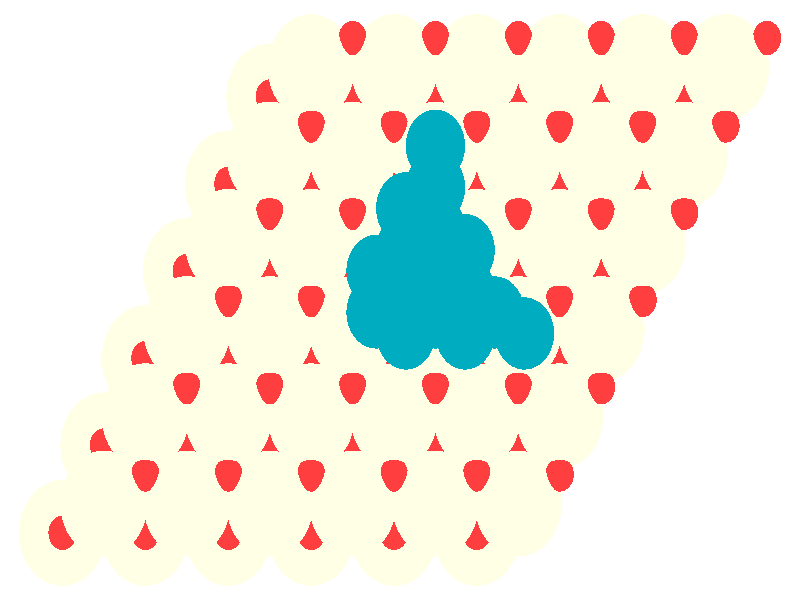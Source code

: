 #include "colors.inc"
#include "finish.inc"

global_settings {assumed_gamma 1 max_trace_level 6}
background {color White}
camera {orthographic
  right -37.48*x up 23.11*y
  direction 1.00*z
  location <0,0,50.00> look_at <0,0,0>}
light_source {<  2.00,   3.00,  40.00> color White
  area_light <0.70, 0, 0>, <0, 0.70, 0>, 3, 3
  adaptive 1 jitter}

#declare simple = finish {phong 0.7}
#declare pale = finish {ambient .5 diffuse .85 roughness .001 specular 0.200 }
#declare intermediate = finish {ambient 0.3 diffuse 0.6 specular 0.10 roughness 0.04 }
#declare vmd = finish {ambient .0 diffuse .65 phong 0.1 phong_size 40. specular 0.500 }
#declare jmol = finish {ambient .2 diffuse .6 specular 1 roughness .001 metallic}
#declare ase2 = finish {ambient 0.05 brilliance 3 diffuse 0.6 metallic specular 0.70 roughness 0.04 reflection 0.15}
#declare ase3 = finish {ambient .15 brilliance 2 diffuse .6 metallic specular 1. roughness .001 reflection .0}
#declare glass = finish {ambient .05 diffuse .3 specular 1. roughness .001}
#declare glass2 = finish {ambient .0 diffuse .3 specular 1. reflection .25 roughness .001}
#declare Rcell = 0.020;
#declare Rbond = 0.100;

#macro atom(LOC, R, COL, TRANS, FIN)
  sphere{LOC, R texture{pigment{color COL transmit TRANS} finish{FIN}}}
#end
#macro constrain(LOC, R, COL, TRANS FIN)
union{torus{R, Rcell rotate 45*z texture{pigment{color COL transmit TRANS} finish{FIN}}}
      torus{R, Rcell rotate -45*z texture{pigment{color COL transmit TRANS} finish{FIN}}}
      translate LOC}
#end

atom(<-15.81,  -8.97, -13.51>, 2.04, rgb <1.00, 1.00, 0.78>, 0.0, ase3) // #0 
atom(<-13.87,  -5.60, -13.51>, 2.04, rgb <1.00, 1.00, 0.78>, 0.0, ase3) // #1 
atom(<-11.93,  -8.97, -13.51>, 2.04, rgb <1.00, 1.00, 0.78>, 0.0, ase3) // #2 
atom(< -9.99,  -5.60, -13.51>, 2.04, rgb <1.00, 1.00, 0.78>, 0.0, ase3) // #3 
atom(< -9.99,  -7.84, -12.71>, 0.66, rgb <1.00, 0.05, 0.05>, 0.0, ase3) // #4 
atom(<-13.87,  -5.60, -11.13>, 0.66, rgb <1.00, 0.05, 0.05>, 0.0, ase3) // #5 
atom(< -8.04,  -4.48, -12.71>, 0.66, rgb <1.00, 0.05, 0.05>, 0.0, ase3) // #6 
atom(<-15.81,  -8.97, -11.13>, 0.66, rgb <1.00, 0.05, 0.05>, 0.0, ase3) // #7 
atom(<-13.87,  -7.84, -12.71>, 0.66, rgb <1.00, 0.05, 0.05>, 0.0, ase3) // #8 
atom(< -9.99,  -5.60, -11.13>, 0.66, rgb <1.00, 0.05, 0.05>, 0.0, ase3) // #9 
atom(<-11.93,  -4.48, -12.71>, 0.66, rgb <1.00, 0.05, 0.05>, 0.0, ase3) // #10 
atom(<-11.93,  -8.97, -11.13>, 0.66, rgb <1.00, 0.05, 0.05>, 0.0, ase3) // #11 
atom(< -8.04,  -4.48, -10.34>, 2.04, rgb <1.00, 1.00, 0.78>, 0.0, ase3) // #12 
atom(< -9.99,  -7.84, -10.34>, 2.04, rgb <1.00, 1.00, 0.78>, 0.0, ase3) // #13 
atom(<-11.93,  -4.48, -10.34>, 2.04, rgb <1.00, 1.00, 0.78>, 0.0, ase3) // #14 
atom(<-13.87,  -7.84, -10.34>, 2.04, rgb <1.00, 1.00, 0.78>, 0.0, ase3) // #15 
atom(< -9.99,  -3.36,  -9.54>, 0.66, rgb <1.00, 0.05, 0.05>, 0.0, ase3) // #16 
atom(<-11.93,  -6.72,  -9.54>, 0.66, rgb <1.00, 0.05, 0.05>, 0.0, ase3) // #17 
atom(< -6.10,  -3.36,  -9.54>, 0.66, rgb <1.00, 0.05, 0.05>, 0.0, ase3) // #18 
atom(< -8.04,  -6.72,  -9.54>, 0.66, rgb <1.00, 0.05, 0.05>, 0.0, ase3) // #19 
atom(<-11.93,  -2.24, -13.51>, 2.04, rgb <1.00, 1.00, 0.78>, 0.0, ase3) // #20 
atom(< -9.99,   1.12, -13.51>, 2.04, rgb <1.00, 1.00, 0.78>, 0.0, ase3) // #21 
atom(< -8.04,  -2.24, -13.51>, 2.04, rgb <1.00, 1.00, 0.78>, 0.0, ase3) // #22 
atom(< -6.10,   1.12, -13.51>, 2.04, rgb <1.00, 1.00, 0.78>, 0.0, ase3) // #23 
atom(< -6.10,  -1.12, -12.71>, 0.66, rgb <1.00, 0.05, 0.05>, 0.0, ase3) // #24 
atom(< -9.99,   1.12, -11.13>, 0.66, rgb <1.00, 0.05, 0.05>, 0.0, ase3) // #25 
atom(< -4.16,   2.24, -12.71>, 0.66, rgb <1.00, 0.05, 0.05>, 0.0, ase3) // #26 
atom(<-11.93,  -2.24, -11.13>, 0.66, rgb <1.00, 0.05, 0.05>, 0.0, ase3) // #27 
atom(< -9.99,  -1.12, -12.71>, 0.66, rgb <1.00, 0.05, 0.05>, 0.0, ase3) // #28 
atom(< -6.10,   1.12, -11.13>, 0.66, rgb <1.00, 0.05, 0.05>, 0.0, ase3) // #29 
atom(< -8.04,   2.24, -12.71>, 0.66, rgb <1.00, 0.05, 0.05>, 0.0, ase3) // #30 
atom(< -8.04,  -2.24, -11.13>, 0.66, rgb <1.00, 0.05, 0.05>, 0.0, ase3) // #31 
atom(< -4.16,   2.24, -10.34>, 2.04, rgb <1.00, 1.00, 0.78>, 0.0, ase3) // #32 
atom(< -6.10,  -1.12, -10.34>, 2.04, rgb <1.00, 1.00, 0.78>, 0.0, ase3) // #33 
atom(< -8.04,   2.24, -10.34>, 2.04, rgb <1.00, 1.00, 0.78>, 0.0, ase3) // #34 
atom(< -9.99,  -1.12, -10.34>, 2.04, rgb <1.00, 1.00, 0.78>, 0.0, ase3) // #35 
atom(< -6.10,   3.36,  -9.54>, 0.66, rgb <1.00, 0.05, 0.05>, 0.0, ase3) // #36 
atom(< -8.04,   0.00,  -9.54>, 0.66, rgb <1.00, 0.05, 0.05>, 0.0, ase3) // #37 
atom(< -2.22,   3.36,  -9.54>, 0.66, rgb <1.00, 0.05, 0.05>, 0.0, ase3) // #38 
atom(< -4.16,   0.00,  -9.54>, 0.66, rgb <1.00, 0.05, 0.05>, 0.0, ase3) // #39 
atom(< -8.04,   4.48, -13.51>, 2.04, rgb <1.00, 1.00, 0.78>, 0.0, ase3) // #40 
atom(< -6.10,   7.84, -13.51>, 2.04, rgb <1.00, 1.00, 0.78>, 0.0, ase3) // #41 
atom(< -4.16,   4.48, -13.51>, 2.04, rgb <1.00, 1.00, 0.78>, 0.0, ase3) // #42 
atom(< -2.22,   7.84, -13.51>, 2.04, rgb <1.00, 1.00, 0.78>, 0.0, ase3) // #43 
atom(< -2.22,   5.60, -12.71>, 0.66, rgb <1.00, 0.05, 0.05>, 0.0, ase3) // #44 
atom(< -6.10,   7.84, -11.13>, 0.66, rgb <1.00, 0.05, 0.05>, 0.0, ase3) // #45 
atom(< -0.28,   8.97, -12.71>, 0.66, rgb <1.00, 0.05, 0.05>, 0.0, ase3) // #46 
atom(< -8.04,   4.48, -11.13>, 0.66, rgb <1.00, 0.05, 0.05>, 0.0, ase3) // #47 
atom(< -6.10,   5.60, -12.71>, 0.66, rgb <1.00, 0.05, 0.05>, 0.0, ase3) // #48 
atom(< -2.22,   7.84, -11.13>, 0.66, rgb <1.00, 0.05, 0.05>, 0.0, ase3) // #49 
atom(< -4.16,   8.97, -12.71>, 0.66, rgb <1.00, 0.05, 0.05>, 0.0, ase3) // #50 
atom(< -4.16,   4.48, -11.13>, 0.66, rgb <1.00, 0.05, 0.05>, 0.0, ase3) // #51 
atom(< -0.28,   8.97, -10.34>, 2.04, rgb <1.00, 1.00, 0.78>, 0.0, ase3) // #52 
atom(< -2.22,   5.60, -10.34>, 2.04, rgb <1.00, 1.00, 0.78>, 0.0, ase3) // #53 
atom(< -4.16,   8.97, -10.34>, 2.04, rgb <1.00, 1.00, 0.78>, 0.0, ase3) // #54 
atom(< -6.10,   5.60, -10.34>, 2.04, rgb <1.00, 1.00, 0.78>, 0.0, ase3) // #55 
atom(< -2.22,  10.09,  -9.54>, 0.66, rgb <1.00, 0.05, 0.05>, 0.0, ase3) // #56 
atom(< -4.16,   6.72,  -9.54>, 0.66, rgb <1.00, 0.05, 0.05>, 0.0, ase3) // #57 
atom(<  1.66,  10.09,  -9.54>, 0.66, rgb <1.00, 0.05, 0.05>, 0.0, ase3) // #58 
atom(< -0.28,   6.72,  -9.54>, 0.66, rgb <1.00, 0.05, 0.05>, 0.0, ase3) // #59 
atom(< -8.04,  -8.97, -13.51>, 2.04, rgb <1.00, 1.00, 0.78>, 0.0, ase3) // #60 
atom(< -6.10,  -5.60, -13.51>, 2.04, rgb <1.00, 1.00, 0.78>, 0.0, ase3) // #61 
atom(< -4.16,  -8.97, -13.51>, 2.04, rgb <1.00, 1.00, 0.78>, 0.0, ase3) // #62 
atom(< -2.22,  -5.60, -13.51>, 2.04, rgb <1.00, 1.00, 0.78>, 0.0, ase3) // #63 
atom(< -2.22,  -7.84, -12.71>, 0.66, rgb <1.00, 0.05, 0.05>, 0.0, ase3) // #64 
atom(< -6.10,  -5.60, -11.13>, 0.66, rgb <1.00, 0.05, 0.05>, 0.0, ase3) // #65 
atom(< -0.28,  -4.48, -12.71>, 0.66, rgb <1.00, 0.05, 0.05>, 0.0, ase3) // #66 
atom(< -8.04,  -8.97, -11.13>, 0.66, rgb <1.00, 0.05, 0.05>, 0.0, ase3) // #67 
atom(< -6.10,  -7.84, -12.71>, 0.66, rgb <1.00, 0.05, 0.05>, 0.0, ase3) // #68 
atom(< -2.22,  -5.60, -11.13>, 0.66, rgb <1.00, 0.05, 0.05>, 0.0, ase3) // #69 
atom(< -4.16,  -4.48, -12.71>, 0.66, rgb <1.00, 0.05, 0.05>, 0.0, ase3) // #70 
atom(< -4.16,  -8.97, -11.13>, 0.66, rgb <1.00, 0.05, 0.05>, 0.0, ase3) // #71 
atom(< -0.28,  -4.48, -10.34>, 2.04, rgb <1.00, 1.00, 0.78>, 0.0, ase3) // #72 
atom(< -2.22,  -7.84, -10.34>, 2.04, rgb <1.00, 1.00, 0.78>, 0.0, ase3) // #73 
atom(< -4.16,  -4.48, -10.34>, 2.04, rgb <1.00, 1.00, 0.78>, 0.0, ase3) // #74 
atom(< -6.10,  -7.84, -10.34>, 2.04, rgb <1.00, 1.00, 0.78>, 0.0, ase3) // #75 
atom(< -2.22,  -3.36,  -9.54>, 0.66, rgb <1.00, 0.05, 0.05>, 0.0, ase3) // #76 
atom(< -4.16,  -6.72,  -9.54>, 0.66, rgb <1.00, 0.05, 0.05>, 0.0, ase3) // #77 
atom(<  1.66,  -3.36,  -9.54>, 0.66, rgb <1.00, 0.05, 0.05>, 0.0, ase3) // #78 
atom(< -0.28,  -6.72,  -9.54>, 0.66, rgb <1.00, 0.05, 0.05>, 0.0, ase3) // #79 
atom(< -4.16,  -2.24, -13.51>, 2.04, rgb <1.00, 1.00, 0.78>, 0.0, ase3) // #80 
atom(< -2.22,   1.12, -13.51>, 2.04, rgb <1.00, 1.00, 0.78>, 0.0, ase3) // #81 
atom(< -0.28,  -2.24, -13.51>, 2.04, rgb <1.00, 1.00, 0.78>, 0.0, ase3) // #82 
atom(<  1.66,   1.12, -13.51>, 2.04, rgb <1.00, 1.00, 0.78>, 0.0, ase3) // #83 
atom(<  1.66,  -1.12, -12.71>, 0.66, rgb <1.00, 0.05, 0.05>, 0.0, ase3) // #84 
atom(< -2.22,   1.12, -11.13>, 0.66, rgb <1.00, 0.05, 0.05>, 0.0, ase3) // #85 
atom(<  3.60,   2.24, -12.71>, 0.66, rgb <1.00, 0.05, 0.05>, 0.0, ase3) // #86 
atom(< -4.16,  -2.24, -11.13>, 0.66, rgb <1.00, 0.05, 0.05>, 0.0, ase3) // #87 
atom(< -2.22,  -1.12, -12.71>, 0.66, rgb <1.00, 0.05, 0.05>, 0.0, ase3) // #88 
atom(<  1.66,   1.12,  -9.08>, 0.66, rgb <1.00, 0.05, 0.05>, 0.0, ase3) // #89 
atom(< -0.28,   2.24, -12.71>, 0.66, rgb <1.00, 0.05, 0.05>, 0.0, ase3) // #90 
atom(< -0.28,  -2.24, -11.13>, 0.66, rgb <1.00, 0.05, 0.05>, 0.0, ase3) // #91 
atom(<  3.60,   2.24, -10.34>, 2.04, rgb <1.00, 1.00, 0.78>, 0.0, ase3) // #92 
atom(<  1.66,  -1.12, -10.34>, 2.04, rgb <1.00, 1.00, 0.78>, 0.0, ase3) // #93 
atom(< -0.28,   2.24, -10.34>, 2.04, rgb <1.00, 1.00, 0.78>, 0.0, ase3) // #94 
atom(< -2.22,  -1.12, -10.34>, 2.04, rgb <1.00, 1.00, 0.78>, 0.0, ase3) // #95 
atom(<  1.66,   3.36,  -9.54>, 0.66, rgb <1.00, 0.05, 0.05>, 0.0, ase3) // #96 
atom(< -0.28,   0.00,  -9.54>, 0.66, rgb <1.00, 0.05, 0.05>, 0.0, ase3) // #97 
atom(<  5.54,   3.36,  -9.54>, 0.66, rgb <1.00, 0.05, 0.05>, 0.0, ase3) // #98 
atom(<  3.60,   0.00,  -9.54>, 0.66, rgb <1.00, 0.05, 0.05>, 0.0, ase3) // #99 
atom(< -0.28,   4.48, -13.51>, 2.04, rgb <1.00, 1.00, 0.78>, 0.0, ase3) // #100 
atom(<  1.66,   7.84, -13.51>, 2.04, rgb <1.00, 1.00, 0.78>, 0.0, ase3) // #101 
atom(<  3.60,   4.48, -13.51>, 2.04, rgb <1.00, 1.00, 0.78>, 0.0, ase3) // #102 
atom(<  5.54,   7.84, -13.51>, 2.04, rgb <1.00, 1.00, 0.78>, 0.0, ase3) // #103 
atom(<  5.54,   5.60, -12.71>, 0.66, rgb <1.00, 0.05, 0.05>, 0.0, ase3) // #104 
atom(<  1.66,   7.84, -11.13>, 0.66, rgb <1.00, 0.05, 0.05>, 0.0, ase3) // #105 
atom(<  7.48,   8.97, -12.71>, 0.66, rgb <1.00, 0.05, 0.05>, 0.0, ase3) // #106 
atom(< -0.28,   4.48, -11.13>, 0.66, rgb <1.00, 0.05, 0.05>, 0.0, ase3) // #107 
atom(<  1.66,   5.60, -12.71>, 0.66, rgb <1.00, 0.05, 0.05>, 0.0, ase3) // #108 
atom(<  5.54,   7.84, -11.13>, 0.66, rgb <1.00, 0.05, 0.05>, 0.0, ase3) // #109 
atom(<  3.60,   8.97, -12.71>, 0.66, rgb <1.00, 0.05, 0.05>, 0.0, ase3) // #110 
atom(<  3.60,   4.48, -11.13>, 0.66, rgb <1.00, 0.05, 0.05>, 0.0, ase3) // #111 
atom(<  7.48,   8.97, -10.34>, 2.04, rgb <1.00, 1.00, 0.78>, 0.0, ase3) // #112 
atom(<  5.54,   5.60, -10.34>, 2.04, rgb <1.00, 1.00, 0.78>, 0.0, ase3) // #113 
atom(<  3.60,   8.97, -10.34>, 2.04, rgb <1.00, 1.00, 0.78>, 0.0, ase3) // #114 
atom(<  1.66,   5.60, -10.34>, 2.04, rgb <1.00, 1.00, 0.78>, 0.0, ase3) // #115 
atom(<  5.54,  10.09,  -9.54>, 0.66, rgb <1.00, 0.05, 0.05>, 0.0, ase3) // #116 
atom(<  3.60,   6.72,  -9.54>, 0.66, rgb <1.00, 0.05, 0.05>, 0.0, ase3) // #117 
atom(<  9.42,  10.09,  -9.54>, 0.66, rgb <1.00, 0.05, 0.05>, 0.0, ase3) // #118 
atom(<  7.48,   6.72,  -9.54>, 0.66, rgb <1.00, 0.05, 0.05>, 0.0, ase3) // #119 
atom(< -0.28,  -8.97, -13.51>, 2.04, rgb <1.00, 1.00, 0.78>, 0.0, ase3) // #120 
atom(<  1.66,  -5.60, -13.51>, 2.04, rgb <1.00, 1.00, 0.78>, 0.0, ase3) // #121 
atom(<  3.60,  -8.97, -13.51>, 2.04, rgb <1.00, 1.00, 0.78>, 0.0, ase3) // #122 
atom(<  5.54,  -5.60, -13.51>, 2.04, rgb <1.00, 1.00, 0.78>, 0.0, ase3) // #123 
atom(<  5.54,  -7.84, -12.71>, 0.66, rgb <1.00, 0.05, 0.05>, 0.0, ase3) // #124 
atom(<  1.66,  -5.60, -11.13>, 0.66, rgb <1.00, 0.05, 0.05>, 0.0, ase3) // #125 
atom(<  7.48,  -4.48, -12.71>, 0.66, rgb <1.00, 0.05, 0.05>, 0.0, ase3) // #126 
atom(< -0.28,  -8.97, -11.13>, 0.66, rgb <1.00, 0.05, 0.05>, 0.0, ase3) // #127 
atom(<  1.66,  -7.84, -12.71>, 0.66, rgb <1.00, 0.05, 0.05>, 0.0, ase3) // #128 
atom(<  5.54,  -5.60, -11.13>, 0.66, rgb <1.00, 0.05, 0.05>, 0.0, ase3) // #129 
atom(<  3.60,  -4.48, -12.71>, 0.66, rgb <1.00, 0.05, 0.05>, 0.0, ase3) // #130 
atom(<  3.60,  -8.97, -11.13>, 0.66, rgb <1.00, 0.05, 0.05>, 0.0, ase3) // #131 
atom(<  7.48,  -4.48, -10.34>, 2.04, rgb <1.00, 1.00, 0.78>, 0.0, ase3) // #132 
atom(<  5.54,  -7.84, -10.34>, 2.04, rgb <1.00, 1.00, 0.78>, 0.0, ase3) // #133 
atom(<  3.60,  -4.48, -10.34>, 2.04, rgb <1.00, 1.00, 0.78>, 0.0, ase3) // #134 
atom(<  1.66,  -7.84, -10.34>, 2.04, rgb <1.00, 1.00, 0.78>, 0.0, ase3) // #135 
atom(<  5.54,  -3.36,  -9.54>, 0.66, rgb <1.00, 0.05, 0.05>, 0.0, ase3) // #136 
atom(<  3.60,  -6.72,  -9.54>, 0.66, rgb <1.00, 0.05, 0.05>, 0.0, ase3) // #137 
atom(<  9.42,  -3.36,  -9.54>, 0.66, rgb <1.00, 0.05, 0.05>, 0.0, ase3) // #138 
atom(<  7.48,  -6.72,  -9.54>, 0.66, rgb <1.00, 0.05, 0.05>, 0.0, ase3) // #139 
atom(<  3.60,  -2.24, -13.51>, 2.04, rgb <1.00, 1.00, 0.78>, 0.0, ase3) // #140 
atom(<  5.54,   1.12, -13.51>, 2.04, rgb <1.00, 1.00, 0.78>, 0.0, ase3) // #141 
atom(<  7.48,  -2.24, -13.51>, 2.04, rgb <1.00, 1.00, 0.78>, 0.0, ase3) // #142 
atom(<  9.42,   1.12, -13.51>, 2.04, rgb <1.00, 1.00, 0.78>, 0.0, ase3) // #143 
atom(<  9.42,  -1.12, -12.71>, 0.66, rgb <1.00, 0.05, 0.05>, 0.0, ase3) // #144 
atom(<  5.54,   1.12, -11.13>, 0.66, rgb <1.00, 0.05, 0.05>, 0.0, ase3) // #145 
atom(< 11.37,   2.24, -12.71>, 0.66, rgb <1.00, 0.05, 0.05>, 0.0, ase3) // #146 
atom(<  3.60,  -2.24, -11.13>, 0.66, rgb <1.00, 0.05, 0.05>, 0.0, ase3) // #147 
atom(<  5.54,  -1.12, -12.71>, 0.66, rgb <1.00, 0.05, 0.05>, 0.0, ase3) // #148 
atom(<  9.42,   1.12, -11.13>, 0.66, rgb <1.00, 0.05, 0.05>, 0.0, ase3) // #149 
atom(<  7.48,   2.24, -12.71>, 0.66, rgb <1.00, 0.05, 0.05>, 0.0, ase3) // #150 
atom(<  7.48,  -2.24, -11.13>, 0.66, rgb <1.00, 0.05, 0.05>, 0.0, ase3) // #151 
atom(< 11.37,   2.24, -10.34>, 2.04, rgb <1.00, 1.00, 0.78>, 0.0, ase3) // #152 
atom(<  9.42,  -1.12, -10.34>, 2.04, rgb <1.00, 1.00, 0.78>, 0.0, ase3) // #153 
atom(<  7.48,   2.24, -10.34>, 2.04, rgb <1.00, 1.00, 0.78>, 0.0, ase3) // #154 
atom(<  5.54,  -1.12, -10.34>, 2.04, rgb <1.00, 1.00, 0.78>, 0.0, ase3) // #155 
atom(<  9.42,   3.36,  -9.54>, 0.66, rgb <1.00, 0.05, 0.05>, 0.0, ase3) // #156 
atom(<  7.48,   0.00,  -9.54>, 0.66, rgb <1.00, 0.05, 0.05>, 0.0, ase3) // #157 
atom(< 13.31,   3.36,  -9.54>, 0.66, rgb <1.00, 0.05, 0.05>, 0.0, ase3) // #158 
atom(< 11.37,   0.00,  -9.54>, 0.66, rgb <1.00, 0.05, 0.05>, 0.0, ase3) // #159 
atom(<  7.48,   4.48, -13.51>, 2.04, rgb <1.00, 1.00, 0.78>, 0.0, ase3) // #160 
atom(<  9.42,   7.84, -13.51>, 2.04, rgb <1.00, 1.00, 0.78>, 0.0, ase3) // #161 
atom(< 11.37,   4.48, -13.51>, 2.04, rgb <1.00, 1.00, 0.78>, 0.0, ase3) // #162 
atom(< 13.31,   7.84, -13.51>, 2.04, rgb <1.00, 1.00, 0.78>, 0.0, ase3) // #163 
atom(< 13.31,   5.60, -12.71>, 0.66, rgb <1.00, 0.05, 0.05>, 0.0, ase3) // #164 
atom(<  9.42,   7.84, -11.13>, 0.66, rgb <1.00, 0.05, 0.05>, 0.0, ase3) // #165 
atom(< 15.25,   8.97, -12.71>, 0.66, rgb <1.00, 0.05, 0.05>, 0.0, ase3) // #166 
atom(<  7.48,   4.48, -11.13>, 0.66, rgb <1.00, 0.05, 0.05>, 0.0, ase3) // #167 
atom(<  9.42,   5.60, -12.71>, 0.66, rgb <1.00, 0.05, 0.05>, 0.0, ase3) // #168 
atom(< 13.31,   7.84, -11.13>, 0.66, rgb <1.00, 0.05, 0.05>, 0.0, ase3) // #169 
atom(< 11.37,   8.97, -12.71>, 0.66, rgb <1.00, 0.05, 0.05>, 0.0, ase3) // #170 
atom(< 11.37,   4.48, -11.13>, 0.66, rgb <1.00, 0.05, 0.05>, 0.0, ase3) // #171 
atom(< 15.25,   8.97, -10.34>, 2.04, rgb <1.00, 1.00, 0.78>, 0.0, ase3) // #172 
atom(< 13.31,   5.60, -10.34>, 2.04, rgb <1.00, 1.00, 0.78>, 0.0, ase3) // #173 
atom(< 11.37,   8.97, -10.34>, 2.04, rgb <1.00, 1.00, 0.78>, 0.0, ase3) // #174 
atom(<  9.42,   5.60, -10.34>, 2.04, rgb <1.00, 1.00, 0.78>, 0.0, ase3) // #175 
atom(< 13.31,  10.09,  -9.54>, 0.66, rgb <1.00, 0.05, 0.05>, 0.0, ase3) // #176 
atom(< 11.37,   6.72,  -9.54>, 0.66, rgb <1.00, 0.05, 0.05>, 0.0, ase3) // #177 
atom(< 17.19,  10.09,  -9.54>, 0.66, rgb <1.00, 0.05, 0.05>, 0.0, ase3) // #178 
atom(< 15.25,   6.72,  -9.54>, 0.66, rgb <1.00, 0.05, 0.05>, 0.0, ase3) // #179 
atom(<  1.66,   1.12,  -6.81>, 1.39, rgb <0.00, 0.41, 0.52>, 0.0, ase3) // #180 
atom(<  1.66,   5.94,  -6.81>, 1.39, rgb <0.00, 0.41, 0.52>, 0.0, ase3) // #181 
atom(<  3.05,  -1.29,  -6.81>, 1.39, rgb <0.00, 0.41, 0.52>, 0.0, ase3) // #182 
atom(<  5.83,  -1.29,  -6.81>, 1.39, rgb <0.00, 0.41, 0.52>, 0.0, ase3) // #183 
atom(< -1.12,   1.12,  -6.81>, 1.39, rgb <0.00, 0.41, 0.52>, 0.0, ase3) // #184 
atom(<  0.27,  -1.29,  -6.81>, 1.39, rgb <0.00, 0.41, 0.52>, 0.0, ase3) // #185 
atom(<  0.27,   3.53,  -6.81>, 1.39, rgb <0.00, 0.41, 0.52>, 0.0, ase3) // #186 
atom(<  1.66,   4.33,  -4.54>, 1.39, rgb <0.00, 0.41, 0.52>, 0.0, ase3) // #187 
atom(<  0.27,   1.92,  -4.54>, 1.39, rgb <0.00, 0.41, 0.52>, 0.0, ase3) // #188 
atom(<  3.05,   1.92,  -4.54>, 1.39, rgb <0.00, 0.41, 0.52>, 0.0, ase3) // #189 
atom(< -1.12,  -0.48,  -4.54>, 1.39, rgb <0.00, 0.41, 0.52>, 0.0, ase3) // #190 
atom(<  1.66,  -0.48,  -4.54>, 1.39, rgb <0.00, 0.41, 0.52>, 0.0, ase3) // #191 
atom(<  4.44,  -0.48,  -4.54>, 1.39, rgb <0.00, 0.41, 0.52>, 0.0, ase3) // #192 
atom(<  1.66,   2.73,  -2.27>, 1.39, rgb <0.00, 0.41, 0.52>, 0.0, ase3) // #193 
atom(<  0.27,   0.32,  -2.27>, 1.39, rgb <0.00, 0.41, 0.52>, 0.0, ase3) // #194 
atom(<  3.05,   0.32,  -2.27>, 1.39, rgb <0.00, 0.41, 0.52>, 0.0, ase3) // #195 
atom(<  1.66,   1.12,   0.00>, 1.39, rgb <0.00, 0.41, 0.52>, 0.0, ase3) // #196 
